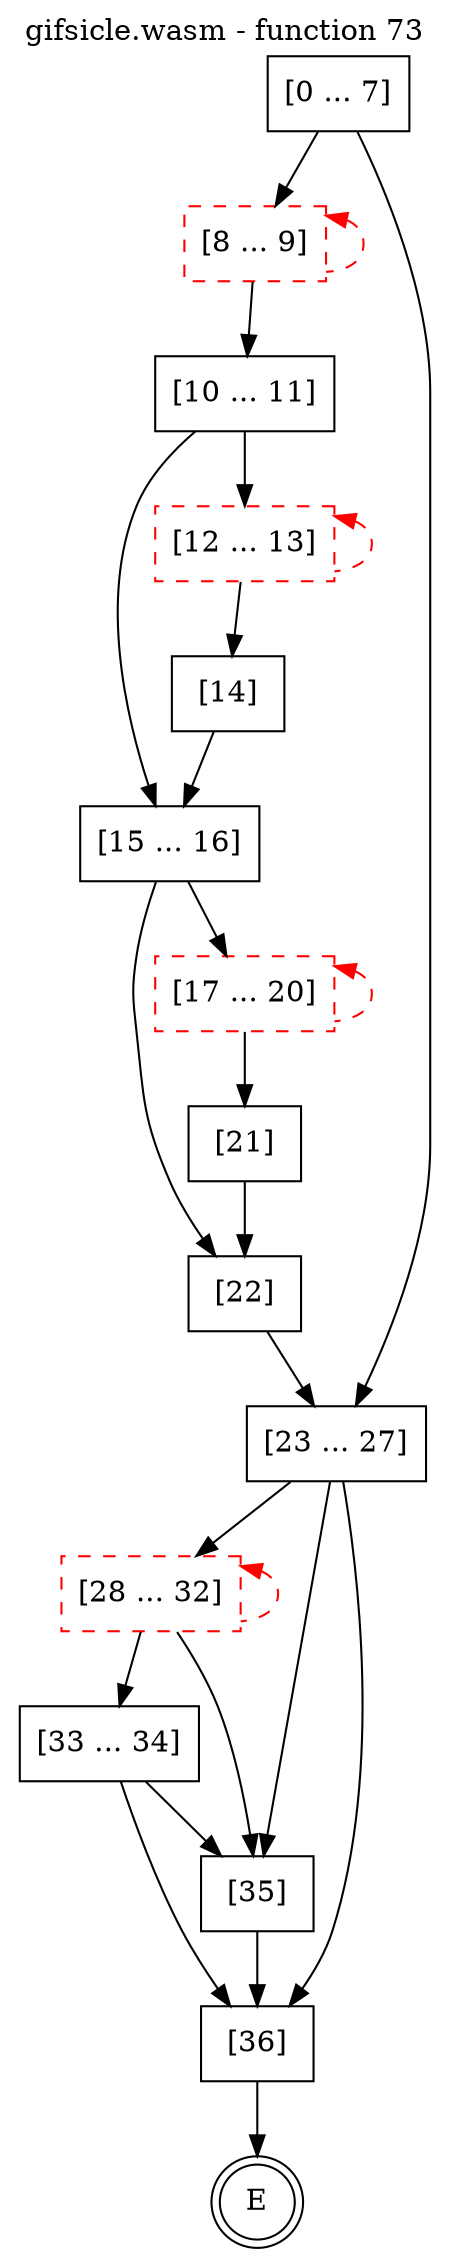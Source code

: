 digraph finite_state_machine {
    label = "gifsicle.wasm - function 73"
    labelloc =  t
    labelfontsize = 16
    labelfontcolor = black
    labelfontname = "Helvetica"
    node [shape = doublecircle]; E ;
    node [shape = box];
    node [shape=box, color=black, style=solid] 0[label="[0 ... 7]"]
    node [shape=box, color=red, style=dashed] 8[label="[8 ... 9]"]
    node [shape=box, color=black, style=solid] 10[label="[10 ... 11]"]
    node [shape=box, color=red, style=dashed] 12[label="[12 ... 13]"]
    node [shape=box, color=black, style=solid] 14[label="[14]"]
    node [shape=box, color=black, style=solid] 15[label="[15 ... 16]"]
    node [shape=box, color=red, style=dashed] 17[label="[17 ... 20]"]
    node [shape=box, color=black, style=solid] 21[label="[21]"]
    node [shape=box, color=black, style=solid] 22[label="[22]"]
    node [shape=box, color=black, style=solid] 23[label="[23 ... 27]"]
    node [shape=box, color=red, style=dashed] 28[label="[28 ... 32]"]
    node [shape=box, color=black, style=solid] 33[label="[33 ... 34]"]
    node [shape=box, color=black, style=solid] 35[label="[35]"]
    node [shape=box, color=black, style=solid] 36[label="[36]"]
    0 -> 8;
    0 -> 23;
    8 -> 10;
    8 -> 8[style="dashed" color="red" dir=back];
    10 -> 12;
    10 -> 15;
    12 -> 14;
    12 -> 12[style="dashed" color="red" dir=back];
    14 -> 15;
    15 -> 17;
    15 -> 22;
    17 -> 21;
    17 -> 17[style="dashed" color="red" dir=back];
    21 -> 22;
    22 -> 23;
    23 -> 28;
    23 -> 35;
    23 -> 36;
    28 -> 33;
    28 -> 35;
    28 -> 28[style="dashed" color="red" dir=back];
    33 -> 35;
    33 -> 36;
    35 -> 36;
    36 -> E;
}
